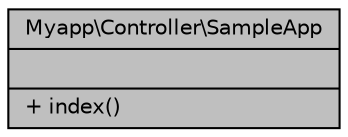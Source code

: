 digraph "Myapp\Controller\SampleApp"
{
  edge [fontname="Helvetica",fontsize="10",labelfontname="Helvetica",labelfontsize="10"];
  node [fontname="Helvetica",fontsize="10",shape=record];
  Node1 [label="{Myapp\\Controller\\SampleApp\n||+ index()\l}",height=0.2,width=0.4,color="black", fillcolor="grey75", style="filled", fontcolor="black"];
}
